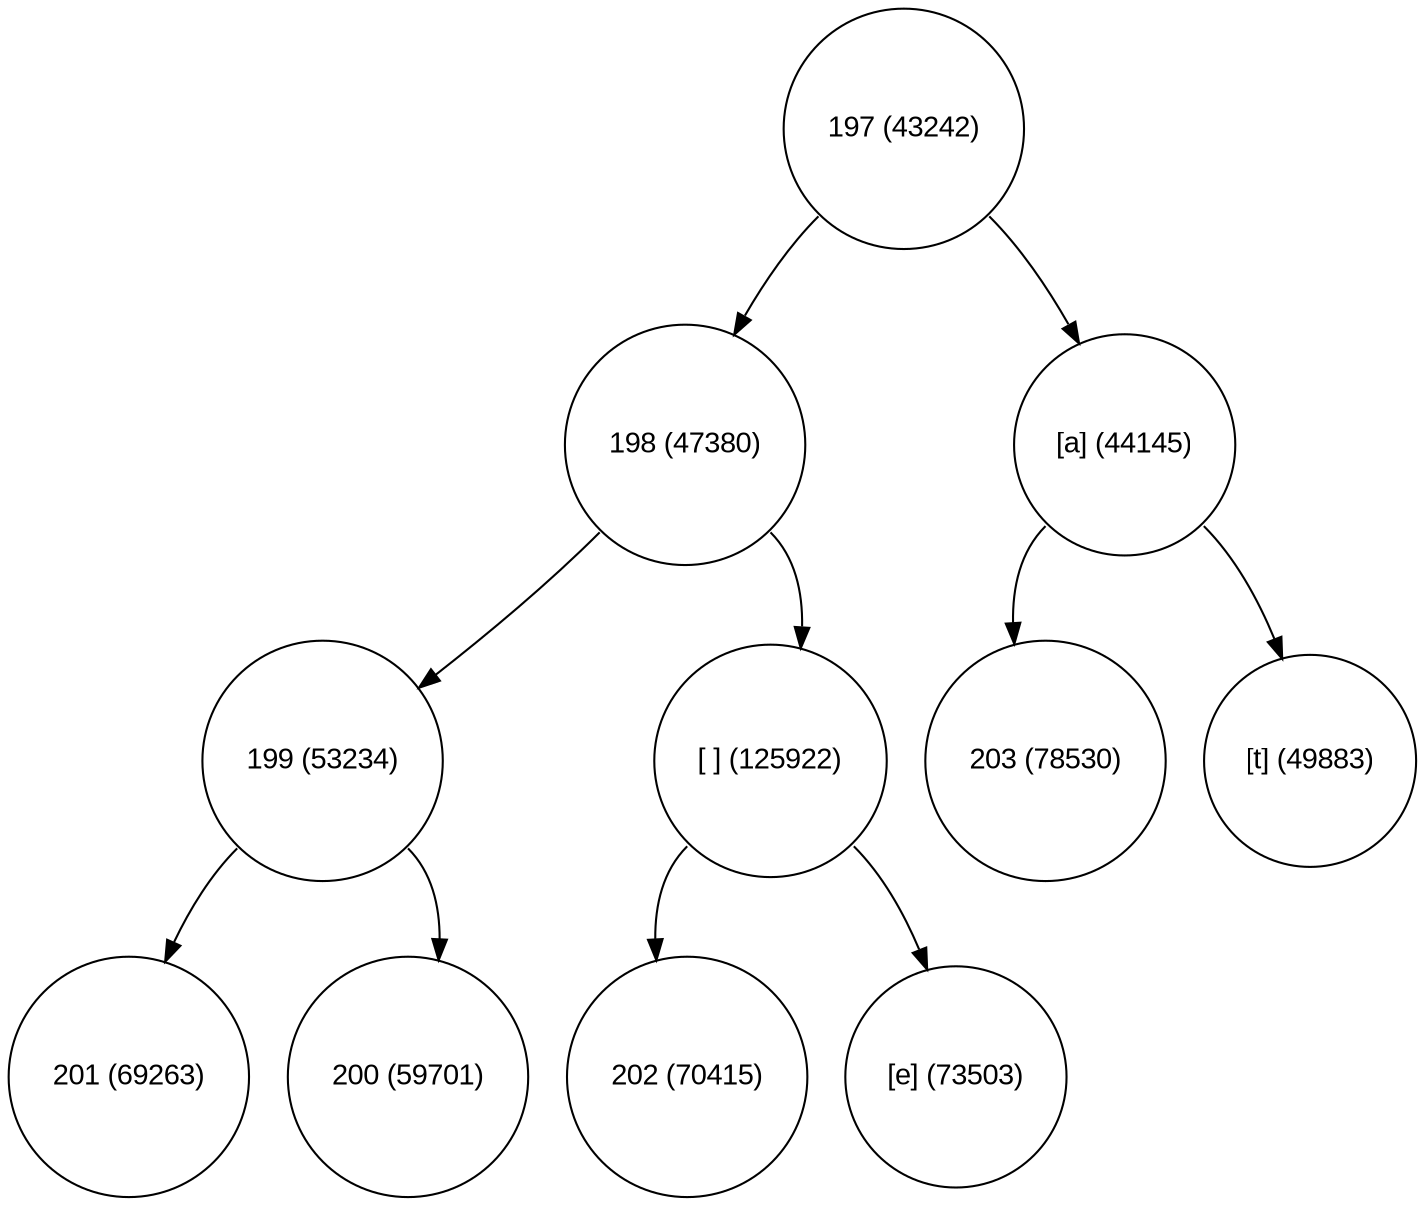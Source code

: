 digraph move_down {
	node [fontname="Arial", shape="circle", width=0.5]; 

	0 [label = "197 (43242)"];
	0:sw -> 1;
	1 [label = "198 (47380)"];
	1:sw -> 3;
	3 [label = "199 (53234)"];
	3:sw -> 7;
	7 [label = "201 (69263)"];
	3:se -> 8;
	8 [label = "200 (59701)"];
	1:se -> 4;
	4 [label = "[ ] (125922)"];
	4:sw -> 9;
	9 [label = "202 (70415)"];
	4:se -> 10;
	10 [label = "[e] (73503)"];
	0:se -> 2;
	2 [label = "[a] (44145)"];
	2:sw -> 5;
	5 [label = "203 (78530)"];
	2:se -> 6;
	6 [label = "[t] (49883)"];
}
